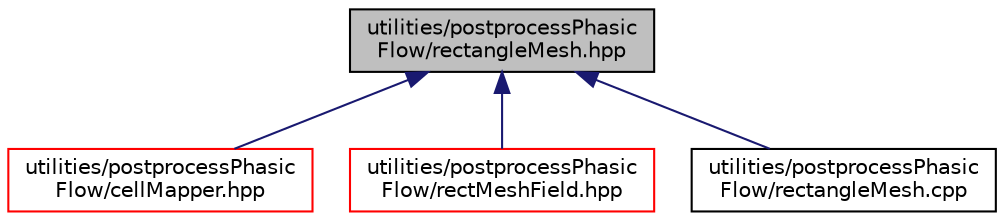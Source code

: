 digraph "utilities/postprocessPhasicFlow/rectangleMesh.hpp"
{
 // LATEX_PDF_SIZE
  edge [fontname="Helvetica",fontsize="10",labelfontname="Helvetica",labelfontsize="10"];
  node [fontname="Helvetica",fontsize="10",shape=record];
  Node1 [label="utilities/postprocessPhasic\lFlow/rectangleMesh.hpp",height=0.2,width=0.4,color="black", fillcolor="grey75", style="filled", fontcolor="black",tooltip=" "];
  Node1 -> Node2 [dir="back",color="midnightblue",fontsize="10",style="solid",fontname="Helvetica"];
  Node2 [label="utilities/postprocessPhasic\lFlow/cellMapper.hpp",height=0.2,width=0.4,color="red", fillcolor="white", style="filled",URL="$cellMapper_8hpp.html",tooltip=" "];
  Node1 -> Node13 [dir="back",color="midnightblue",fontsize="10",style="solid",fontname="Helvetica"];
  Node13 [label="utilities/postprocessPhasic\lFlow/rectMeshField.hpp",height=0.2,width=0.4,color="red", fillcolor="white", style="filled",URL="$rectMeshField_8hpp.html",tooltip=" "];
  Node1 -> Node15 [dir="back",color="midnightblue",fontsize="10",style="solid",fontname="Helvetica"];
  Node15 [label="utilities/postprocessPhasic\lFlow/rectangleMesh.cpp",height=0.2,width=0.4,color="black", fillcolor="white", style="filled",URL="$rectangleMesh_8cpp.html",tooltip=" "];
}
